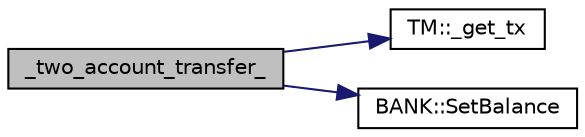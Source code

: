 digraph "_two_account_transfer_"
{
  edge [fontname="Helvetica",fontsize="10",labelfontname="Helvetica",labelfontsize="10"];
  node [fontname="Helvetica",fontsize="10",shape=record];
  rankdir="LR";
  Node1 [label="_two_account_transfer_",height=0.2,width=0.4,color="black", fillcolor="grey75", style="filled", fontcolor="black"];
  Node1 -> Node2 [color="midnightblue",fontsize="10",style="solid"];
  Node2 [label="TM::_get_tx",height=0.2,width=0.4,color="black", fillcolor="white", style="filled",URL="$class_t_m.html#a41cb0226cc4080c931651b13f74a0075",tooltip="_get_tx std::shared_ptr<TX>, returning a shared pointer with the transaction "];
  Node1 -> Node3 [color="midnightblue",fontsize="10",style="solid"];
  Node3 [label="BANK::SetBalance",height=0.2,width=0.4,color="black", fillcolor="white", style="filled",URL="$class_b_a_n_k.html#ae3e45b407bf8ec7175662442ea24b7c0"];
}
